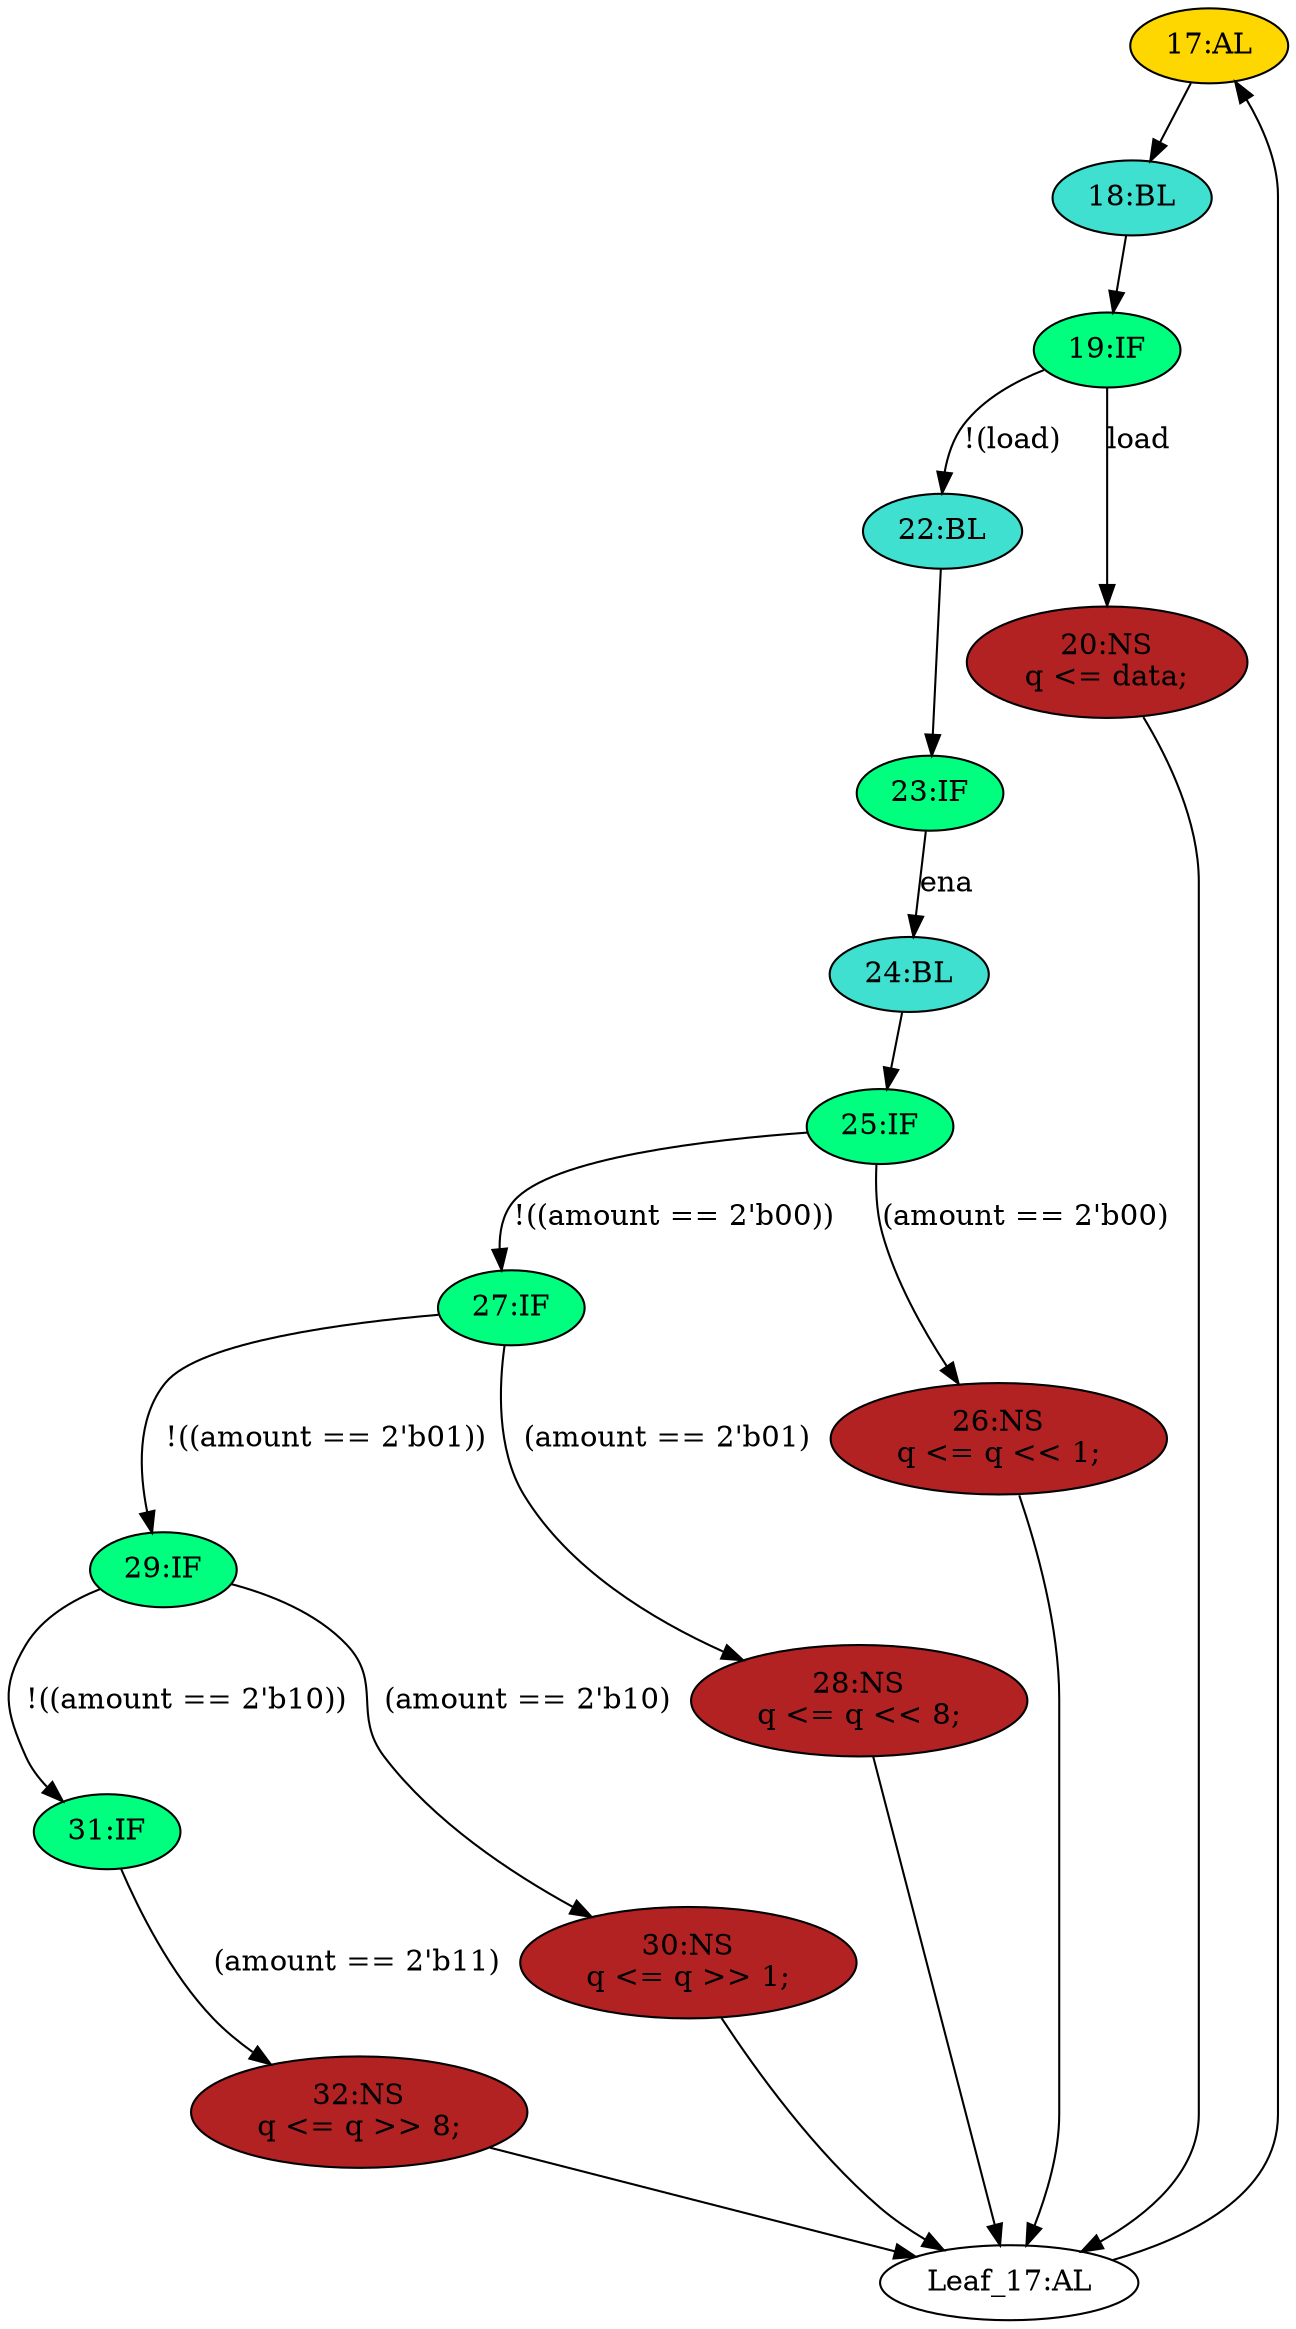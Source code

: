 strict digraph "compose( ,  )" {
	node [label="\N"];
	"17:AL"	[ast="<pyverilog.vparser.ast.Always object at 0x7ff0707771d0>",
		clk_sens=True,
		fillcolor=gold,
		label="17:AL",
		sens="['clk']",
		statements="[]",
		style=filled,
		typ=Always,
		use_var="['load', 'ena', 'amount', 'data', 'q']"];
	"18:BL"	[ast="<pyverilog.vparser.ast.Block object at 0x7ff0707f50d0>",
		fillcolor=turquoise,
		label="18:BL",
		statements="[]",
		style=filled,
		typ=Block];
	"17:AL" -> "18:BL"	[cond="[]",
		lineno=None];
	"27:IF"	[ast="<pyverilog.vparser.ast.IfStatement object at 0x7ff070766f50>",
		fillcolor=springgreen,
		label="27:IF",
		statements="[]",
		style=filled,
		typ=IfStatement];
	"29:IF"	[ast="<pyverilog.vparser.ast.IfStatement object at 0x7ff0707eaf90>",
		fillcolor=springgreen,
		label="29:IF",
		statements="[]",
		style=filled,
		typ=IfStatement];
	"27:IF" -> "29:IF"	[cond="['amount']",
		label="!((amount == 2'b01))",
		lineno=27];
	"28:NS"	[ast="<pyverilog.vparser.ast.NonblockingSubstitution object at 0x7ff070766290>",
		fillcolor=firebrick,
		label="28:NS
q <= q << 8;",
		statements="[<pyverilog.vparser.ast.NonblockingSubstitution object at 0x7ff070766290>]",
		style=filled,
		typ=NonblockingSubstitution];
	"27:IF" -> "28:NS"	[cond="['amount']",
		label="(amount == 2'b01)",
		lineno=27];
	"31:IF"	[ast="<pyverilog.vparser.ast.IfStatement object at 0x7ff0703d8a10>",
		fillcolor=springgreen,
		label="31:IF",
		statements="[]",
		style=filled,
		typ=IfStatement];
	"29:IF" -> "31:IF"	[cond="['amount']",
		label="!((amount == 2'b10))",
		lineno=29];
	"30:NS"	[ast="<pyverilog.vparser.ast.NonblockingSubstitution object at 0x7ff0707ea310>",
		fillcolor=firebrick,
		label="30:NS
q <= q >> 1;",
		statements="[<pyverilog.vparser.ast.NonblockingSubstitution object at 0x7ff0707ea310>]",
		style=filled,
		typ=NonblockingSubstitution];
	"29:IF" -> "30:NS"	[cond="['amount']",
		label="(amount == 2'b10)",
		lineno=29];
	"22:BL"	[ast="<pyverilog.vparser.ast.Block object at 0x7ff070763ed0>",
		fillcolor=turquoise,
		label="22:BL",
		statements="[]",
		style=filled,
		typ=Block];
	"23:IF"	[ast="<pyverilog.vparser.ast.IfStatement object at 0x7ff07070ecd0>",
		fillcolor=springgreen,
		label="23:IF",
		statements="[]",
		style=filled,
		typ=IfStatement];
	"22:BL" -> "23:IF"	[cond="[]",
		lineno=None];
	"19:IF"	[ast="<pyverilog.vparser.ast.IfStatement object at 0x7ff070771450>",
		fillcolor=springgreen,
		label="19:IF",
		statements="[]",
		style=filled,
		typ=IfStatement];
	"18:BL" -> "19:IF"	[cond="[]",
		lineno=None];
	"20:NS"	[ast="<pyverilog.vparser.ast.NonblockingSubstitution object at 0x7ff070763610>",
		fillcolor=firebrick,
		label="20:NS
q <= data;",
		statements="[<pyverilog.vparser.ast.NonblockingSubstitution object at 0x7ff070763610>]",
		style=filled,
		typ=NonblockingSubstitution];
	"Leaf_17:AL"	[def_var="['q']",
		label="Leaf_17:AL"];
	"20:NS" -> "Leaf_17:AL"	[cond="[]",
		lineno=None];
	"26:NS"	[ast="<pyverilog.vparser.ast.NonblockingSubstitution object at 0x7ff07077dc50>",
		fillcolor=firebrick,
		label="26:NS
q <= q << 1;",
		statements="[<pyverilog.vparser.ast.NonblockingSubstitution object at 0x7ff07077dc50>]",
		style=filled,
		typ=NonblockingSubstitution];
	"26:NS" -> "Leaf_17:AL"	[cond="[]",
		lineno=None];
	"32:NS"	[ast="<pyverilog.vparser.ast.NonblockingSubstitution object at 0x7ff0703d8c10>",
		fillcolor=firebrick,
		label="32:NS
q <= q >> 8;",
		statements="[<pyverilog.vparser.ast.NonblockingSubstitution object at 0x7ff0703d8c10>]",
		style=filled,
		typ=NonblockingSubstitution];
	"32:NS" -> "Leaf_17:AL"	[cond="[]",
		lineno=None];
	"19:IF" -> "22:BL"	[cond="['load']",
		label="!(load)",
		lineno=19];
	"19:IF" -> "20:NS"	[cond="['load']",
		label=load,
		lineno=19];
	"24:BL"	[ast="<pyverilog.vparser.ast.Block object at 0x7ff07070ebd0>",
		fillcolor=turquoise,
		label="24:BL",
		statements="[]",
		style=filled,
		typ=Block];
	"25:IF"	[ast="<pyverilog.vparser.ast.IfStatement object at 0x7ff07077d4d0>",
		fillcolor=springgreen,
		label="25:IF",
		statements="[]",
		style=filled,
		typ=IfStatement];
	"24:BL" -> "25:IF"	[cond="[]",
		lineno=None];
	"28:NS" -> "Leaf_17:AL"	[cond="[]",
		lineno=None];
	"25:IF" -> "27:IF"	[cond="['amount']",
		label="!((amount == 2'b00))",
		lineno=25];
	"25:IF" -> "26:NS"	[cond="['amount']",
		label="(amount == 2'b00)",
		lineno=25];
	"23:IF" -> "24:BL"	[cond="['ena']",
		label=ena,
		lineno=23];
	"31:IF" -> "32:NS"	[cond="['amount']",
		label="(amount == 2'b11)",
		lineno=31];
	"30:NS" -> "Leaf_17:AL"	[cond="[]",
		lineno=None];
	"Leaf_17:AL" -> "17:AL";
}
